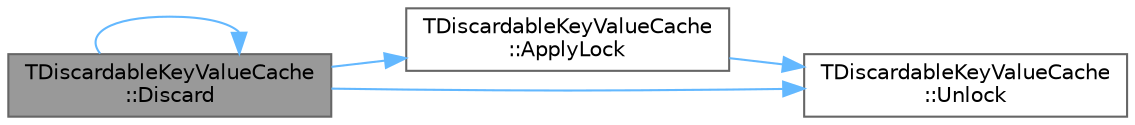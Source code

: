 digraph "TDiscardableKeyValueCache::Discard"
{
 // INTERACTIVE_SVG=YES
 // LATEX_PDF_SIZE
  bgcolor="transparent";
  edge [fontname=Helvetica,fontsize=10,labelfontname=Helvetica,labelfontsize=10];
  node [fontname=Helvetica,fontsize=10,shape=box,height=0.2,width=0.4];
  rankdir="LR";
  Node1 [id="Node000001",label="TDiscardableKeyValueCache\l::Discard",height=0.2,width=0.4,color="gray40", fillcolor="grey60", style="filled", fontcolor="black",tooltip=" "];
  Node1 -> Node2 [id="edge1_Node000001_Node000002",color="steelblue1",style="solid",tooltip=" "];
  Node2 [id="Node000002",label="TDiscardableKeyValueCache\l::ApplyLock",height=0.2,width=0.4,color="grey40", fillcolor="white", style="filled",URL="$d9/deb/classTDiscardableKeyValueCache.html#a38168149028bf7187614edc9dd342ee1",tooltip=" "];
  Node2 -> Node3 [id="edge2_Node000002_Node000003",color="steelblue1",style="solid",tooltip=" "];
  Node3 [id="Node000003",label="TDiscardableKeyValueCache\l::Unlock",height=0.2,width=0.4,color="grey40", fillcolor="white", style="filled",URL="$d9/deb/classTDiscardableKeyValueCache.html#a748fca94d69c505584622ebf10190975",tooltip=" "];
  Node1 -> Node1 [id="edge3_Node000001_Node000001",color="steelblue1",style="solid",tooltip=" "];
  Node1 -> Node3 [id="edge4_Node000001_Node000003",color="steelblue1",style="solid",tooltip=" "];
}
